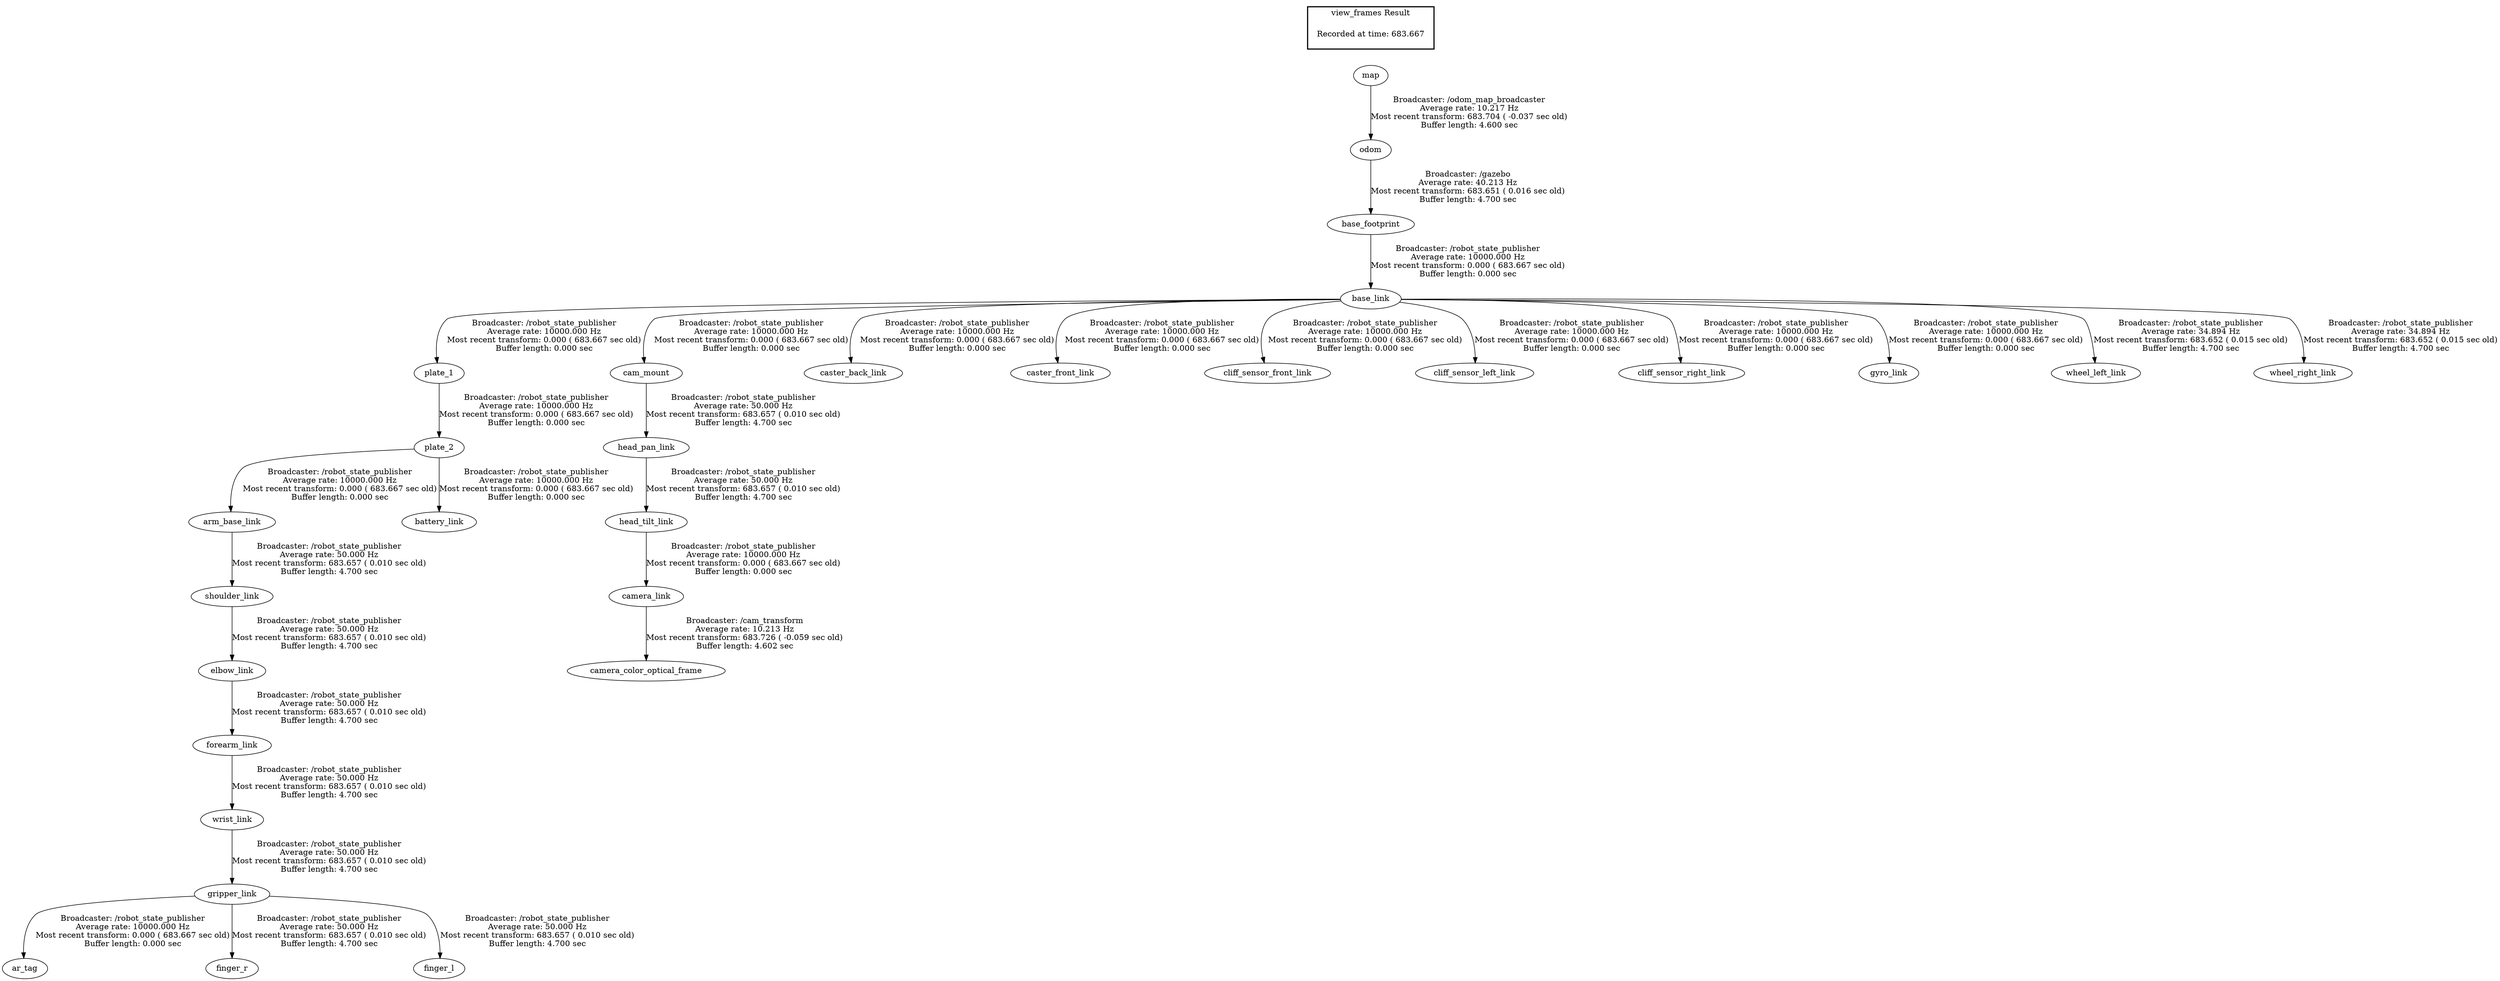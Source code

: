 digraph G {
"gripper_link" -> "ar_tag"[label="Broadcaster: /robot_state_publisher\nAverage rate: 10000.000 Hz\nMost recent transform: 0.000 ( 683.667 sec old)\nBuffer length: 0.000 sec\n"];
"wrist_link" -> "gripper_link"[label="Broadcaster: /robot_state_publisher\nAverage rate: 50.000 Hz\nMost recent transform: 683.657 ( 0.010 sec old)\nBuffer length: 4.700 sec\n"];
"plate_2" -> "arm_base_link"[label="Broadcaster: /robot_state_publisher\nAverage rate: 10000.000 Hz\nMost recent transform: 0.000 ( 683.667 sec old)\nBuffer length: 0.000 sec\n"];
"plate_1" -> "plate_2"[label="Broadcaster: /robot_state_publisher\nAverage rate: 10000.000 Hz\nMost recent transform: 0.000 ( 683.667 sec old)\nBuffer length: 0.000 sec\n"];
"base_footprint" -> "base_link"[label="Broadcaster: /robot_state_publisher\nAverage rate: 10000.000 Hz\nMost recent transform: 0.000 ( 683.667 sec old)\nBuffer length: 0.000 sec\n"];
"odom" -> "base_footprint"[label="Broadcaster: /gazebo\nAverage rate: 40.213 Hz\nMost recent transform: 683.651 ( 0.016 sec old)\nBuffer length: 4.700 sec\n"];
"plate_2" -> "battery_link"[label="Broadcaster: /robot_state_publisher\nAverage rate: 10000.000 Hz\nMost recent transform: 0.000 ( 683.667 sec old)\nBuffer length: 0.000 sec\n"];
"base_link" -> "cam_mount"[label="Broadcaster: /robot_state_publisher\nAverage rate: 10000.000 Hz\nMost recent transform: 0.000 ( 683.667 sec old)\nBuffer length: 0.000 sec\n"];
"head_tilt_link" -> "camera_link"[label="Broadcaster: /robot_state_publisher\nAverage rate: 10000.000 Hz\nMost recent transform: 0.000 ( 683.667 sec old)\nBuffer length: 0.000 sec\n"];
"head_pan_link" -> "head_tilt_link"[label="Broadcaster: /robot_state_publisher\nAverage rate: 50.000 Hz\nMost recent transform: 683.657 ( 0.010 sec old)\nBuffer length: 4.700 sec\n"];
"base_link" -> "caster_back_link"[label="Broadcaster: /robot_state_publisher\nAverage rate: 10000.000 Hz\nMost recent transform: 0.000 ( 683.667 sec old)\nBuffer length: 0.000 sec\n"];
"base_link" -> "caster_front_link"[label="Broadcaster: /robot_state_publisher\nAverage rate: 10000.000 Hz\nMost recent transform: 0.000 ( 683.667 sec old)\nBuffer length: 0.000 sec\n"];
"base_link" -> "cliff_sensor_front_link"[label="Broadcaster: /robot_state_publisher\nAverage rate: 10000.000 Hz\nMost recent transform: 0.000 ( 683.667 sec old)\nBuffer length: 0.000 sec\n"];
"base_link" -> "cliff_sensor_left_link"[label="Broadcaster: /robot_state_publisher\nAverage rate: 10000.000 Hz\nMost recent transform: 0.000 ( 683.667 sec old)\nBuffer length: 0.000 sec\n"];
"base_link" -> "cliff_sensor_right_link"[label="Broadcaster: /robot_state_publisher\nAverage rate: 10000.000 Hz\nMost recent transform: 0.000 ( 683.667 sec old)\nBuffer length: 0.000 sec\n"];
"base_link" -> "gyro_link"[label="Broadcaster: /robot_state_publisher\nAverage rate: 10000.000 Hz\nMost recent transform: 0.000 ( 683.667 sec old)\nBuffer length: 0.000 sec\n"];
"base_link" -> "plate_1"[label="Broadcaster: /robot_state_publisher\nAverage rate: 10000.000 Hz\nMost recent transform: 0.000 ( 683.667 sec old)\nBuffer length: 0.000 sec\n"];
"base_link" -> "wheel_left_link"[label="Broadcaster: /robot_state_publisher\nAverage rate: 34.894 Hz\nMost recent transform: 683.652 ( 0.015 sec old)\nBuffer length: 4.700 sec\n"];
"base_link" -> "wheel_right_link"[label="Broadcaster: /robot_state_publisher\nAverage rate: 34.894 Hz\nMost recent transform: 683.652 ( 0.015 sec old)\nBuffer length: 4.700 sec\n"];
"map" -> "odom"[label="Broadcaster: /odom_map_broadcaster\nAverage rate: 10.217 Hz\nMost recent transform: 683.704 ( -0.037 sec old)\nBuffer length: 4.600 sec\n"];
"cam_mount" -> "head_pan_link"[label="Broadcaster: /robot_state_publisher\nAverage rate: 50.000 Hz\nMost recent transform: 683.657 ( 0.010 sec old)\nBuffer length: 4.700 sec\n"];
"arm_base_link" -> "shoulder_link"[label="Broadcaster: /robot_state_publisher\nAverage rate: 50.000 Hz\nMost recent transform: 683.657 ( 0.010 sec old)\nBuffer length: 4.700 sec\n"];
"shoulder_link" -> "elbow_link"[label="Broadcaster: /robot_state_publisher\nAverage rate: 50.000 Hz\nMost recent transform: 683.657 ( 0.010 sec old)\nBuffer length: 4.700 sec\n"];
"elbow_link" -> "forearm_link"[label="Broadcaster: /robot_state_publisher\nAverage rate: 50.000 Hz\nMost recent transform: 683.657 ( 0.010 sec old)\nBuffer length: 4.700 sec\n"];
"forearm_link" -> "wrist_link"[label="Broadcaster: /robot_state_publisher\nAverage rate: 50.000 Hz\nMost recent transform: 683.657 ( 0.010 sec old)\nBuffer length: 4.700 sec\n"];
"gripper_link" -> "finger_r"[label="Broadcaster: /robot_state_publisher\nAverage rate: 50.000 Hz\nMost recent transform: 683.657 ( 0.010 sec old)\nBuffer length: 4.700 sec\n"];
"gripper_link" -> "finger_l"[label="Broadcaster: /robot_state_publisher\nAverage rate: 50.000 Hz\nMost recent transform: 683.657 ( 0.010 sec old)\nBuffer length: 4.700 sec\n"];
"camera_link" -> "camera_color_optical_frame"[label="Broadcaster: /cam_transform\nAverage rate: 10.213 Hz\nMost recent transform: 683.726 ( -0.059 sec old)\nBuffer length: 4.602 sec\n"];
edge [style=invis];
 subgraph cluster_legend { style=bold; color=black; label ="view_frames Result";
"Recorded at time: 683.667"[ shape=plaintext ] ;
 }->"map";
}